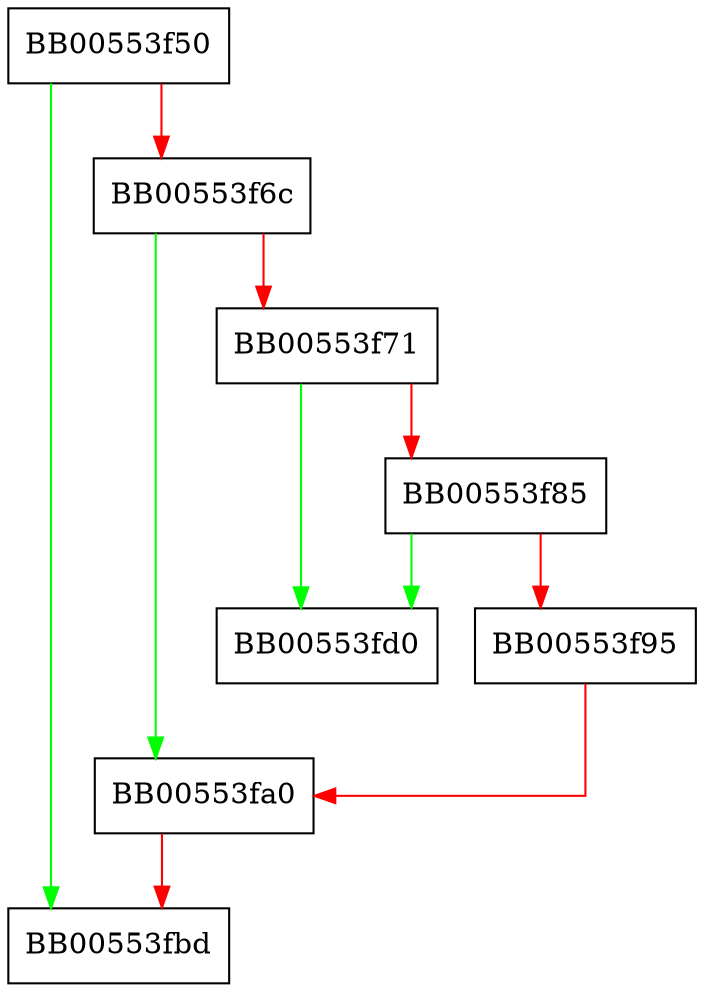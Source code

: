 digraph OSSL_CMP_ITAV_new_crls {
  node [shape="box"];
  graph [splines=ortho];
  BB00553f50 -> BB00553fbd [color="green"];
  BB00553f50 -> BB00553f6c [color="red"];
  BB00553f6c -> BB00553fa0 [color="green"];
  BB00553f6c -> BB00553f71 [color="red"];
  BB00553f71 -> BB00553fd0 [color="green"];
  BB00553f71 -> BB00553f85 [color="red"];
  BB00553f85 -> BB00553fd0 [color="green"];
  BB00553f85 -> BB00553f95 [color="red"];
  BB00553f95 -> BB00553fa0 [color="red"];
  BB00553fa0 -> BB00553fbd [color="red"];
}